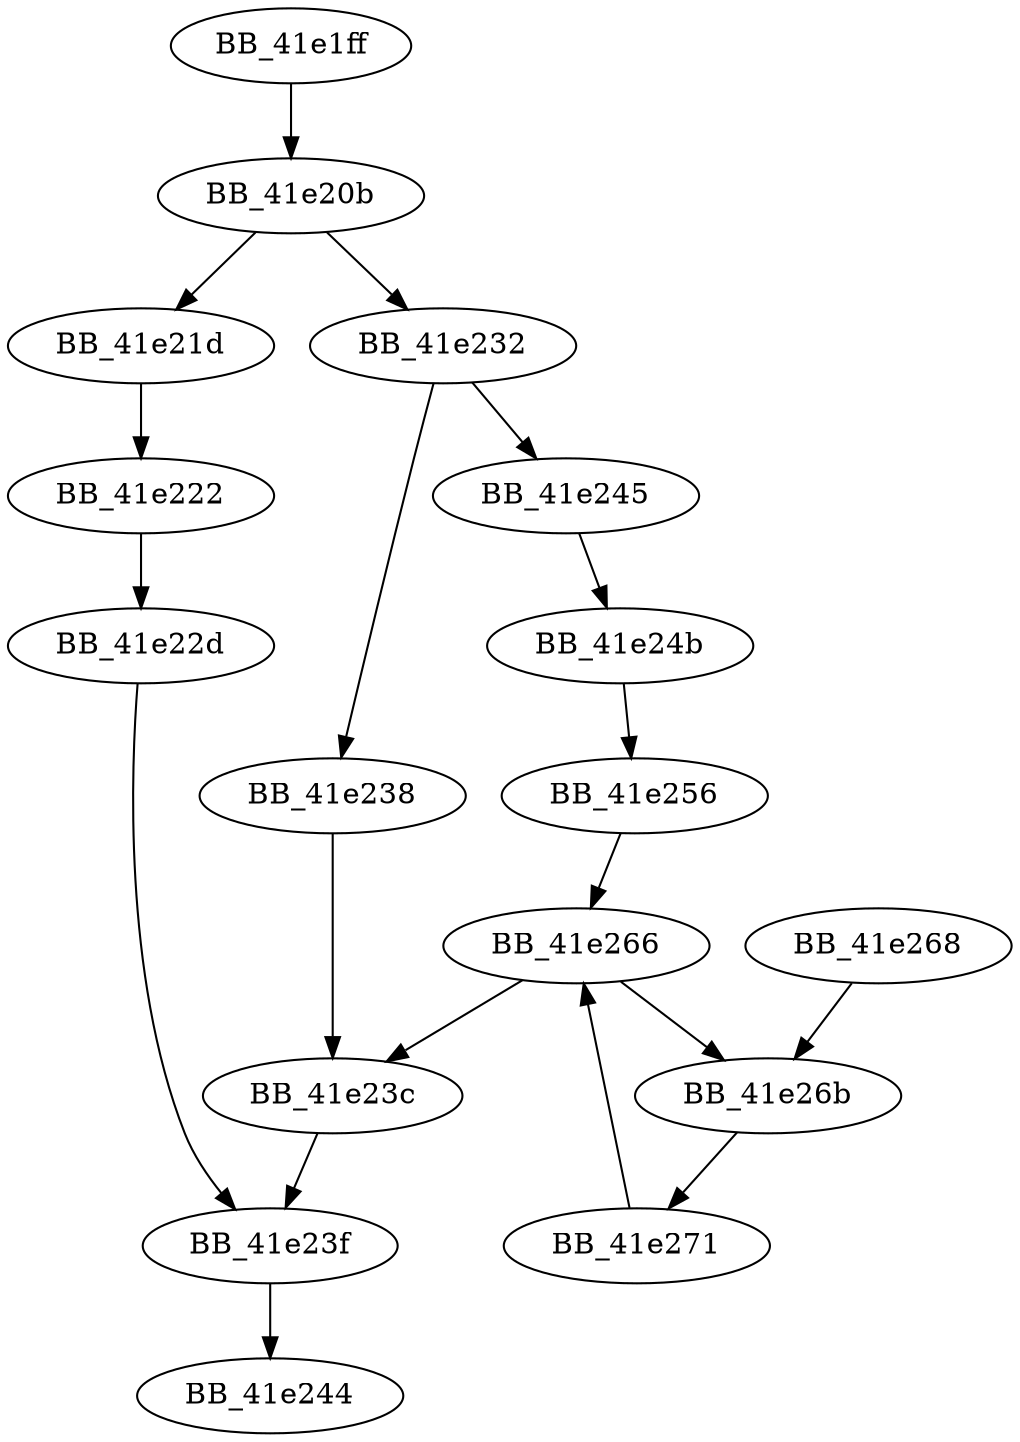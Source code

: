 DiGraph _fclose{
BB_41e1ff->BB_41e20b
BB_41e20b->BB_41e21d
BB_41e20b->BB_41e232
BB_41e21d->BB_41e222
BB_41e222->BB_41e22d
BB_41e22d->BB_41e23f
BB_41e232->BB_41e238
BB_41e232->BB_41e245
BB_41e238->BB_41e23c
BB_41e23c->BB_41e23f
BB_41e23f->BB_41e244
BB_41e245->BB_41e24b
BB_41e24b->BB_41e256
BB_41e256->BB_41e266
BB_41e266->BB_41e23c
BB_41e266->BB_41e26b
BB_41e268->BB_41e26b
BB_41e26b->BB_41e271
BB_41e271->BB_41e266
}
